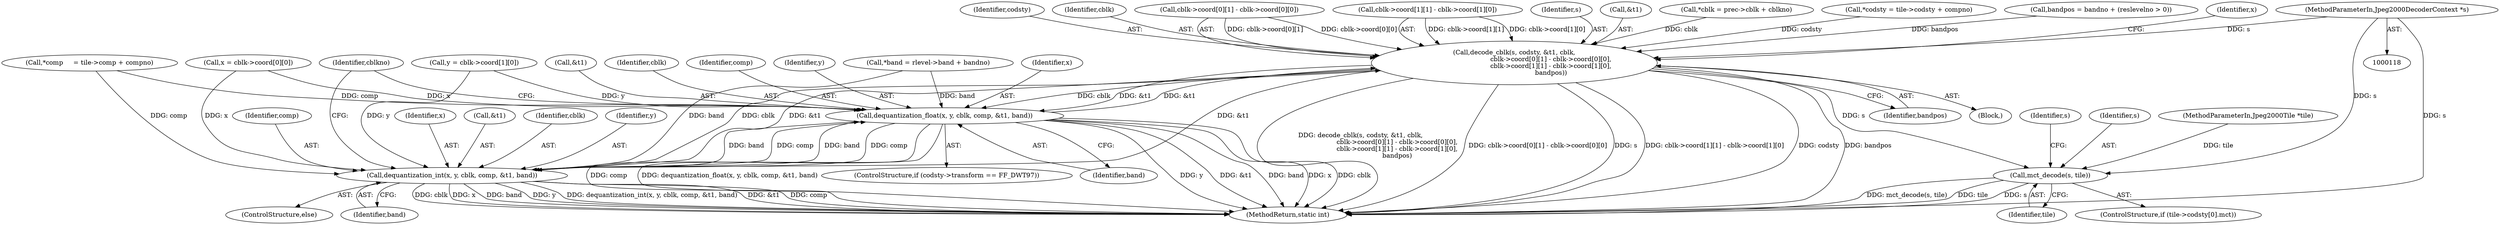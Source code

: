 digraph "0_FFmpeg_fe448cd28d674c3eff3072552eae366d0b659ce9@pointer" {
"1000119" [label="(MethodParameterIn,Jpeg2000DecoderContext *s)"];
"1000298" [label="(Call,decode_cblk(s, codsty, &t1, cblk,\n                                    cblk->coord[0][1] - cblk->coord[0][0],\n                                    cblk->coord[1][1] - cblk->coord[1][0],\n                                    bandpos))"];
"1000359" [label="(Call,dequantization_float(x, y, cblk, comp, &t1, band))"];
"1000368" [label="(Call,dequantization_int(x, y, cblk, comp, &t1, band))"];
"1000405" [label="(Call,mct_decode(s, tile))"];
"1000360" [label="(Identifier,x)"];
"1000300" [label="(Identifier,codsty)"];
"1000286" [label="(Identifier,cblkno)"];
"1000344" [label="(Call,y = cblk->coord[1][0])"];
"1000193" [label="(Call,*band = rlevel->band + bandno)"];
"1000119" [label="(MethodParameterIn,Jpeg2000DecoderContext *s)"];
"1000372" [label="(Identifier,comp)"];
"1000334" [label="(Identifier,bandpos)"];
"1000335" [label="(Call,x = cblk->coord[0][0])"];
"1000287" [label="(Block,)"];
"1000353" [label="(ControlStructure,if (codsty->transform == FF_DWT97))"];
"1000303" [label="(Identifier,cblk)"];
"1000304" [label="(Call,cblk->coord[0][1] - cblk->coord[0][0])"];
"1000319" [label="(Call,cblk->coord[1][1] - cblk->coord[1][0])"];
"1000364" [label="(Call,&t1)"];
"1000143" [label="(Call,*comp     = tile->comp + compno)"];
"1000412" [label="(Identifier,s)"];
"1001090" [label="(MethodReturn,static int)"];
"1000299" [label="(Identifier,s)"];
"1000359" [label="(Call,dequantization_float(x, y, cblk, comp, &t1, band))"];
"1000369" [label="(Identifier,x)"];
"1000373" [label="(Call,&t1)"];
"1000406" [label="(Identifier,s)"];
"1000405" [label="(Call,mct_decode(s, tile))"];
"1000362" [label="(Identifier,cblk)"];
"1000375" [label="(Identifier,band)"];
"1000363" [label="(Identifier,comp)"];
"1000367" [label="(ControlStructure,else)"];
"1000301" [label="(Call,&t1)"];
"1000298" [label="(Call,decode_cblk(s, codsty, &t1, cblk,\n                                    cblk->coord[0][1] - cblk->coord[0][0],\n                                    cblk->coord[1][1] - cblk->coord[1][0],\n                                    bandpos))"];
"1000397" [label="(ControlStructure,if (tile->codsty[0].mct))"];
"1000120" [label="(MethodParameterIn,Jpeg2000Tile *tile)"];
"1000291" [label="(Call,*cblk = prec->cblk + cblkno)"];
"1000151" [label="(Call,*codsty = tile->codsty + compno)"];
"1000205" [label="(Call,bandpos = bandno + (reslevelno > 0))"];
"1000371" [label="(Identifier,cblk)"];
"1000366" [label="(Identifier,band)"];
"1000361" [label="(Identifier,y)"];
"1000407" [label="(Identifier,tile)"];
"1000368" [label="(Call,dequantization_int(x, y, cblk, comp, &t1, band))"];
"1000336" [label="(Identifier,x)"];
"1000370" [label="(Identifier,y)"];
"1000119" -> "1000118"  [label="AST: "];
"1000119" -> "1001090"  [label="DDG: s"];
"1000119" -> "1000298"  [label="DDG: s"];
"1000119" -> "1000405"  [label="DDG: s"];
"1000298" -> "1000287"  [label="AST: "];
"1000298" -> "1000334"  [label="CFG: "];
"1000299" -> "1000298"  [label="AST: "];
"1000300" -> "1000298"  [label="AST: "];
"1000301" -> "1000298"  [label="AST: "];
"1000303" -> "1000298"  [label="AST: "];
"1000304" -> "1000298"  [label="AST: "];
"1000319" -> "1000298"  [label="AST: "];
"1000334" -> "1000298"  [label="AST: "];
"1000336" -> "1000298"  [label="CFG: "];
"1000298" -> "1001090"  [label="DDG: bandpos"];
"1000298" -> "1001090"  [label="DDG: decode_cblk(s, codsty, &t1, cblk,\n                                    cblk->coord[0][1] - cblk->coord[0][0],\n                                    cblk->coord[1][1] - cblk->coord[1][0],\n                                    bandpos)"];
"1000298" -> "1001090"  [label="DDG: cblk->coord[0][1] - cblk->coord[0][0]"];
"1000298" -> "1001090"  [label="DDG: s"];
"1000298" -> "1001090"  [label="DDG: cblk->coord[1][1] - cblk->coord[1][0]"];
"1000298" -> "1001090"  [label="DDG: codsty"];
"1000151" -> "1000298"  [label="DDG: codsty"];
"1000359" -> "1000298"  [label="DDG: &t1"];
"1000368" -> "1000298"  [label="DDG: &t1"];
"1000291" -> "1000298"  [label="DDG: cblk"];
"1000304" -> "1000298"  [label="DDG: cblk->coord[0][1]"];
"1000304" -> "1000298"  [label="DDG: cblk->coord[0][0]"];
"1000319" -> "1000298"  [label="DDG: cblk->coord[1][1]"];
"1000319" -> "1000298"  [label="DDG: cblk->coord[1][0]"];
"1000205" -> "1000298"  [label="DDG: bandpos"];
"1000298" -> "1000359"  [label="DDG: cblk"];
"1000298" -> "1000359"  [label="DDG: &t1"];
"1000298" -> "1000368"  [label="DDG: cblk"];
"1000298" -> "1000368"  [label="DDG: &t1"];
"1000298" -> "1000405"  [label="DDG: s"];
"1000359" -> "1000353"  [label="AST: "];
"1000359" -> "1000366"  [label="CFG: "];
"1000360" -> "1000359"  [label="AST: "];
"1000361" -> "1000359"  [label="AST: "];
"1000362" -> "1000359"  [label="AST: "];
"1000363" -> "1000359"  [label="AST: "];
"1000364" -> "1000359"  [label="AST: "];
"1000366" -> "1000359"  [label="AST: "];
"1000286" -> "1000359"  [label="CFG: "];
"1000359" -> "1001090"  [label="DDG: y"];
"1000359" -> "1001090"  [label="DDG: &t1"];
"1000359" -> "1001090"  [label="DDG: band"];
"1000359" -> "1001090"  [label="DDG: x"];
"1000359" -> "1001090"  [label="DDG: cblk"];
"1000359" -> "1001090"  [label="DDG: comp"];
"1000359" -> "1001090"  [label="DDG: dequantization_float(x, y, cblk, comp, &t1, band)"];
"1000335" -> "1000359"  [label="DDG: x"];
"1000344" -> "1000359"  [label="DDG: y"];
"1000143" -> "1000359"  [label="DDG: comp"];
"1000368" -> "1000359"  [label="DDG: comp"];
"1000368" -> "1000359"  [label="DDG: band"];
"1000193" -> "1000359"  [label="DDG: band"];
"1000359" -> "1000368"  [label="DDG: comp"];
"1000359" -> "1000368"  [label="DDG: band"];
"1000368" -> "1000367"  [label="AST: "];
"1000368" -> "1000375"  [label="CFG: "];
"1000369" -> "1000368"  [label="AST: "];
"1000370" -> "1000368"  [label="AST: "];
"1000371" -> "1000368"  [label="AST: "];
"1000372" -> "1000368"  [label="AST: "];
"1000373" -> "1000368"  [label="AST: "];
"1000375" -> "1000368"  [label="AST: "];
"1000286" -> "1000368"  [label="CFG: "];
"1000368" -> "1001090"  [label="DDG: x"];
"1000368" -> "1001090"  [label="DDG: band"];
"1000368" -> "1001090"  [label="DDG: y"];
"1000368" -> "1001090"  [label="DDG: dequantization_int(x, y, cblk, comp, &t1, band)"];
"1000368" -> "1001090"  [label="DDG: &t1"];
"1000368" -> "1001090"  [label="DDG: comp"];
"1000368" -> "1001090"  [label="DDG: cblk"];
"1000335" -> "1000368"  [label="DDG: x"];
"1000344" -> "1000368"  [label="DDG: y"];
"1000143" -> "1000368"  [label="DDG: comp"];
"1000193" -> "1000368"  [label="DDG: band"];
"1000405" -> "1000397"  [label="AST: "];
"1000405" -> "1000407"  [label="CFG: "];
"1000406" -> "1000405"  [label="AST: "];
"1000407" -> "1000405"  [label="AST: "];
"1000412" -> "1000405"  [label="CFG: "];
"1000405" -> "1001090"  [label="DDG: mct_decode(s, tile)"];
"1000405" -> "1001090"  [label="DDG: tile"];
"1000405" -> "1001090"  [label="DDG: s"];
"1000120" -> "1000405"  [label="DDG: tile"];
}
